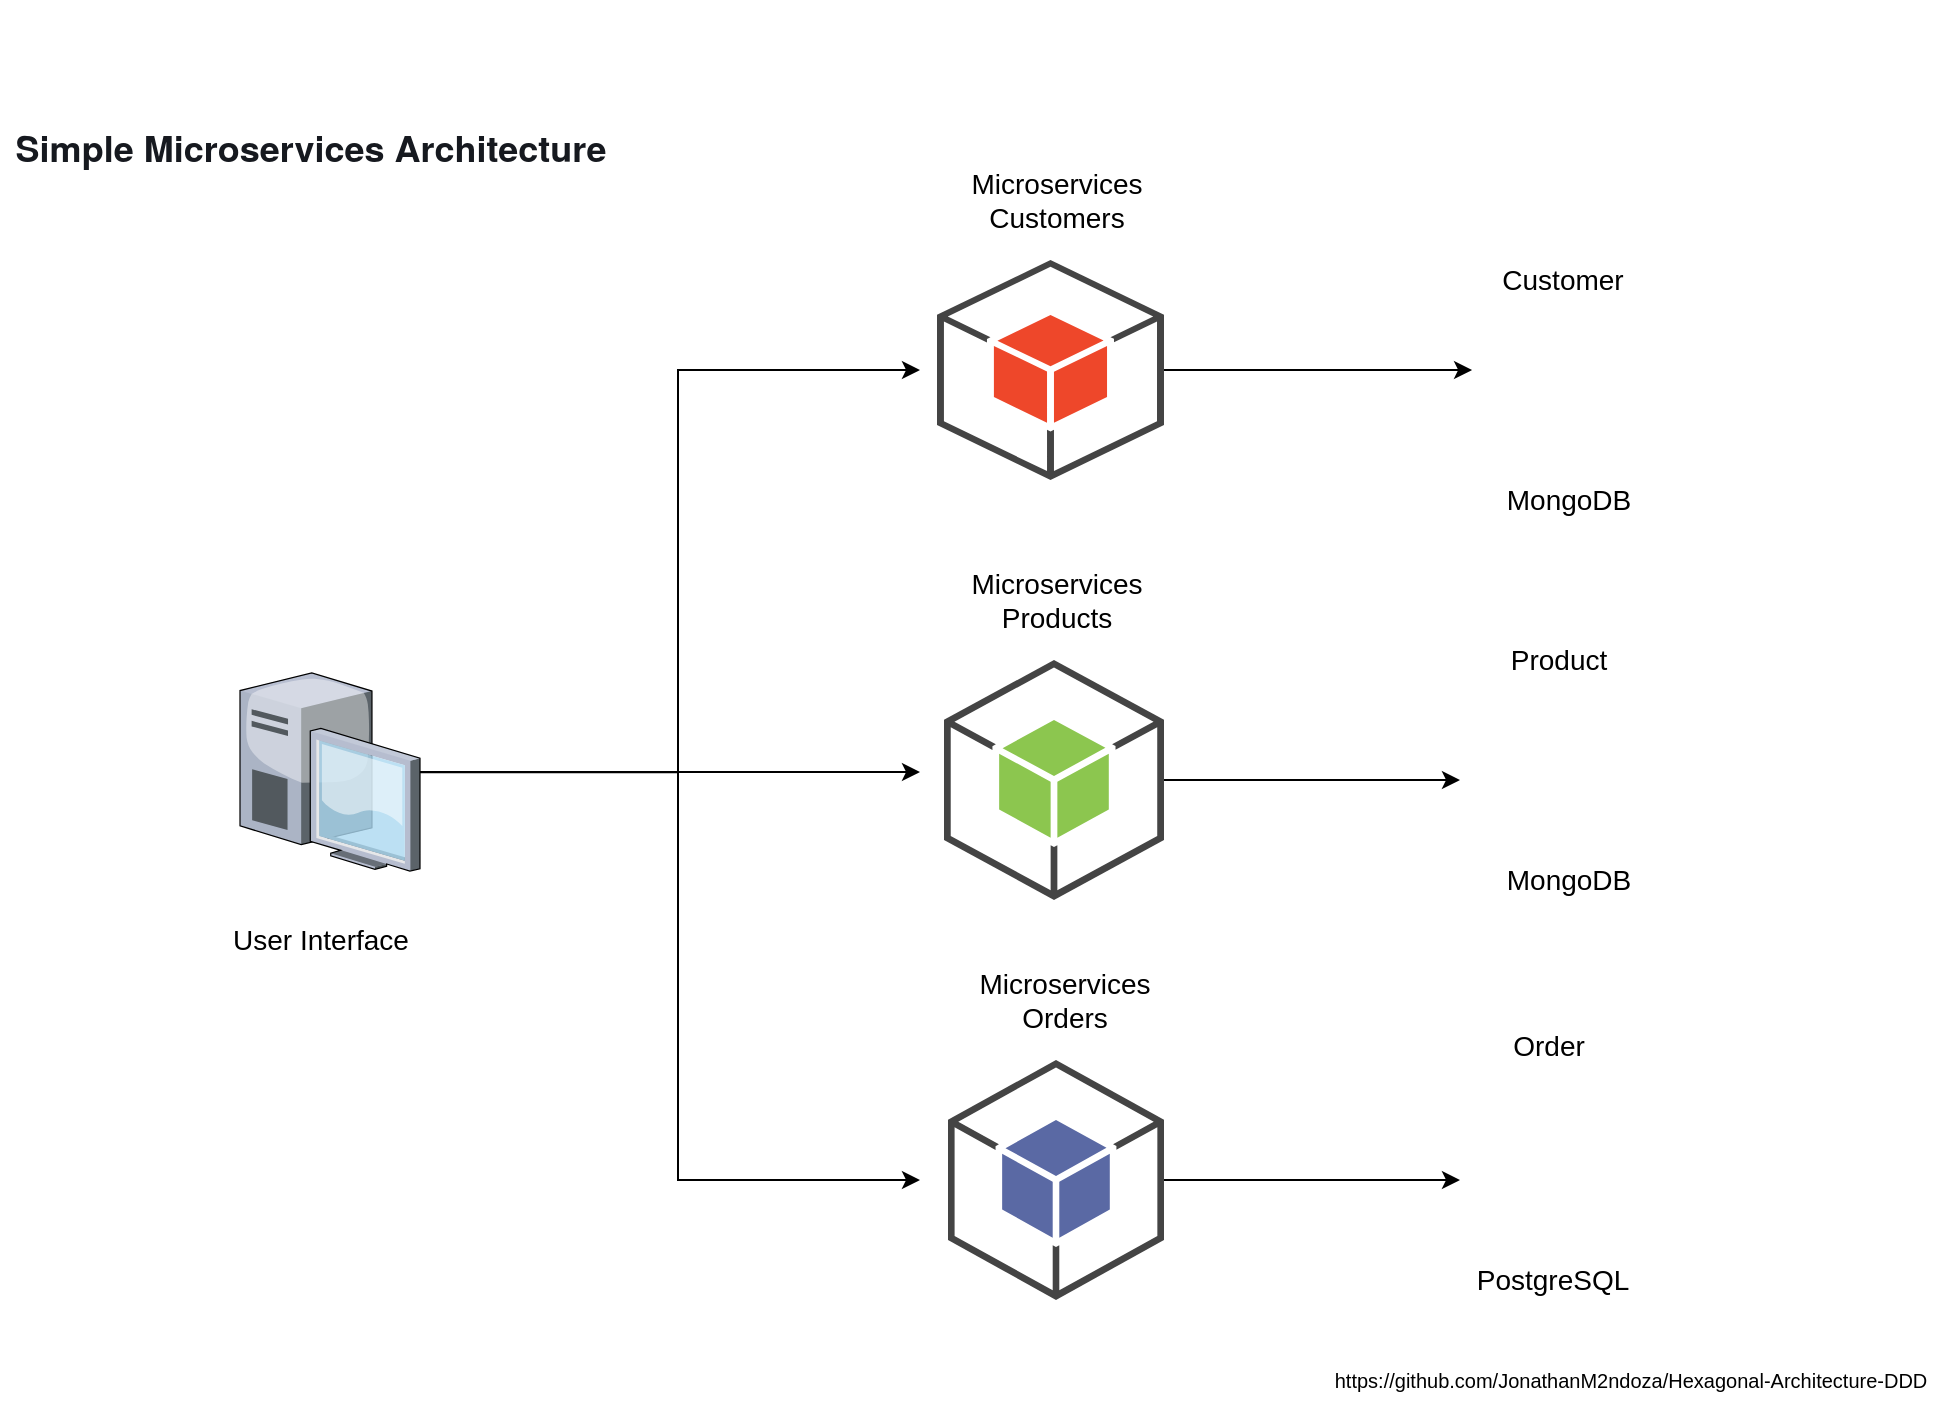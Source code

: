 <mxfile version="13.1.7" type="device"><diagram id="akhTHRsQhaFSMrooGJkA" name="Page-1"><mxGraphModel dx="801" dy="494" grid="1" gridSize="10" guides="1" tooltips="1" connect="1" arrows="1" fold="1" page="1" pageScale="1" pageWidth="1169" pageHeight="827" math="0" shadow="0"><root><mxCell id="0"/><mxCell id="1" parent="0"/><mxCell id="7JlQlnNLf2n6utYRbXzp-8" style="edgeStyle=orthogonalEdgeStyle;rounded=0;orthogonalLoop=1;jettySize=auto;html=1;" edge="1" parent="1" source="sV14-c_Tjut8fi-eppSr-8"><mxGeometry relative="1" as="geometry"><mxPoint x="530" y="205" as="targetPoint"/><Array as="points"><mxPoint x="409" y="406"/><mxPoint x="409" y="205"/></Array></mxGeometry></mxCell><mxCell id="7JlQlnNLf2n6utYRbXzp-9" style="edgeStyle=orthogonalEdgeStyle;rounded=0;orthogonalLoop=1;jettySize=auto;html=1;" edge="1" parent="1" source="sV14-c_Tjut8fi-eppSr-8"><mxGeometry relative="1" as="geometry"><mxPoint x="530" y="406" as="targetPoint"/><Array as="points"><mxPoint x="350" y="406"/><mxPoint x="350" y="406"/></Array></mxGeometry></mxCell><mxCell id="7JlQlnNLf2n6utYRbXzp-10" style="edgeStyle=orthogonalEdgeStyle;rounded=0;orthogonalLoop=1;jettySize=auto;html=1;" edge="1" parent="1"><mxGeometry relative="1" as="geometry"><mxPoint x="530" y="610" as="targetPoint"/><mxPoint x="279" y="406.1" as="sourcePoint"/><Array as="points"><mxPoint x="409" y="406"/><mxPoint x="409" y="610"/></Array></mxGeometry></mxCell><mxCell id="sV14-c_Tjut8fi-eppSr-8" value="" style="verticalLabelPosition=bottom;aspect=fixed;html=1;verticalAlign=top;strokeColor=none;align=center;outlineConnect=0;shape=mxgraph.citrix.desktop;" parent="1" vertex="1"><mxGeometry x="190" y="356.45" width="90" height="99.1" as="geometry"/></mxCell><mxCell id="sV14-c_Tjut8fi-eppSr-9" value="&lt;h1 class=&quot;topictitle&quot; id=&quot;simple-microservices-architecture-on-aws&quot; style=&quot;margin: 3rem 0px 1rem ; font-family: &amp;#34;amazon ember&amp;#34; , &amp;#34;helvetica neue&amp;#34; , &amp;#34;roboto&amp;#34; , &amp;#34;arial&amp;#34; , sans-serif ; color: rgb(22 , 25 , 31) ; padding: 0px ; line-height: 1.226em ; background-color: rgb(255 , 255 , 255)&quot;&gt;&lt;font style=&quot;font-size: 18px&quot;&gt;Simple Microservices Architecture&lt;/font&gt;&lt;/h1&gt;" style="text;html=1;resizable=0;autosize=1;align=center;verticalAlign=middle;points=[];fillColor=none;strokeColor=none;rounded=0;fontSize=15;" parent="1" vertex="1"><mxGeometry x="70" y="20" width="310" height="110" as="geometry"/></mxCell><mxCell id="sV14-c_Tjut8fi-eppSr-47" style="edgeStyle=orthogonalEdgeStyle;rounded=0;orthogonalLoop=1;jettySize=auto;html=1;entryX=-0.045;entryY=0.375;entryDx=0;entryDy=0;entryPerimeter=0;fontSize=15;" parent="1" source="sV14-c_Tjut8fi-eppSr-11" target="sV14-c_Tjut8fi-eppSr-20" edge="1"><mxGeometry relative="1" as="geometry"/></mxCell><mxCell id="sV14-c_Tjut8fi-eppSr-11" value="" style="outlineConnect=0;dashed=0;verticalLabelPosition=bottom;verticalAlign=top;align=center;html=1;shape=mxgraph.aws3.android;fillColor=#EE472A;gradientColor=none;" parent="1" vertex="1"><mxGeometry x="538.5" y="150" width="113.5" height="110" as="geometry"/></mxCell><mxCell id="sV14-c_Tjut8fi-eppSr-46" style="edgeStyle=orthogonalEdgeStyle;rounded=0;orthogonalLoop=1;jettySize=auto;html=1;fontSize=15;" parent="1" source="sV14-c_Tjut8fi-eppSr-13" edge="1"><mxGeometry relative="1" as="geometry"><mxPoint x="800" y="410" as="targetPoint"/></mxGeometry></mxCell><mxCell id="sV14-c_Tjut8fi-eppSr-13" value="" style="outlineConnect=0;dashed=0;verticalLabelPosition=bottom;verticalAlign=top;align=center;html=1;shape=mxgraph.aws3.android;fillColor=#8CC64F;gradientColor=none;" parent="1" vertex="1"><mxGeometry x="542" y="350" width="110" height="120" as="geometry"/></mxCell><mxCell id="sV14-c_Tjut8fi-eppSr-45" style="edgeStyle=orthogonalEdgeStyle;rounded=0;orthogonalLoop=1;jettySize=auto;html=1;fontSize=15;" parent="1" source="sV14-c_Tjut8fi-eppSr-14" edge="1"><mxGeometry relative="1" as="geometry"><mxPoint x="800" y="610" as="targetPoint"/></mxGeometry></mxCell><mxCell id="sV14-c_Tjut8fi-eppSr-14" value="" style="outlineConnect=0;dashed=0;verticalLabelPosition=bottom;verticalAlign=top;align=center;html=1;shape=mxgraph.aws3.android;fillColor=#5A69A4;gradientColor=none;" parent="1" vertex="1"><mxGeometry x="544" y="550" width="108" height="120" as="geometry"/></mxCell><mxCell id="sV14-c_Tjut8fi-eppSr-15" value="&lt;div style=&quot;text-align: left&quot;&gt;&lt;/div&gt;Microservices&lt;br&gt;Customers" style="text;html=1;resizable=0;autosize=1;align=center;verticalAlign=middle;points=[];fillColor=none;strokeColor=none;rounded=0;strokeWidth=3;fontSize=14;" parent="1" vertex="1"><mxGeometry x="548" y="100" width="100" height="40" as="geometry"/></mxCell><mxCell id="sV14-c_Tjut8fi-eppSr-16" value="Microservices&lt;br&gt;Products" style="text;html=1;resizable=0;autosize=1;align=center;verticalAlign=middle;points=[];fillColor=none;strokeColor=none;rounded=0;strokeWidth=3;fontSize=14;" parent="1" vertex="1"><mxGeometry x="548" y="300" width="100" height="40" as="geometry"/></mxCell><mxCell id="sV14-c_Tjut8fi-eppSr-17" value="Microservices&lt;br&gt;Orders" style="text;html=1;resizable=0;autosize=1;align=center;verticalAlign=middle;points=[];fillColor=none;strokeColor=none;rounded=0;strokeWidth=3;fontSize=14;" parent="1" vertex="1"><mxGeometry x="552" y="500" width="100" height="40" as="geometry"/></mxCell><mxCell id="sV14-c_Tjut8fi-eppSr-20" value="" style="shape=image;html=1;verticalAlign=top;verticalLabelPosition=bottom;labelBackgroundColor=#ffffff;imageAspect=0;aspect=fixed;image=https://cdn3.iconfinder.com/data/icons/linecons-free-vector-icons-pack/32/data-128.png;strokeWidth=3;fontSize=14;" parent="1" vertex="1"><mxGeometry x="810" y="172" width="88" height="88" as="geometry"/></mxCell><mxCell id="sV14-c_Tjut8fi-eppSr-21" value="Customer" style="text;html=1;resizable=0;autosize=1;align=center;verticalAlign=middle;points=[];fillColor=none;strokeColor=none;rounded=0;strokeWidth=3;fontSize=14;" parent="1" vertex="1"><mxGeometry x="811" y="150" width="80" height="20" as="geometry"/></mxCell><mxCell id="sV14-c_Tjut8fi-eppSr-22" value="" style="shape=image;html=1;verticalAlign=top;verticalLabelPosition=bottom;labelBackgroundColor=#ffffff;imageAspect=0;aspect=fixed;image=https://cdn3.iconfinder.com/data/icons/linecons-free-vector-icons-pack/32/data-128.png;strokeWidth=3;fontSize=14;" parent="1" vertex="1"><mxGeometry x="806" y="362" width="88" height="88" as="geometry"/></mxCell><mxCell id="sV14-c_Tjut8fi-eppSr-23" value="Product" style="text;html=1;resizable=0;autosize=1;align=center;verticalAlign=middle;points=[];fillColor=none;strokeColor=none;rounded=0;strokeWidth=3;fontSize=14;" parent="1" vertex="1"><mxGeometry x="819" y="340" width="60" height="20" as="geometry"/></mxCell><mxCell id="sV14-c_Tjut8fi-eppSr-24" value="" style="shape=image;html=1;verticalAlign=top;verticalLabelPosition=bottom;labelBackgroundColor=#ffffff;imageAspect=0;aspect=fixed;image=https://cdn3.iconfinder.com/data/icons/linecons-free-vector-icons-pack/32/data-128.png;strokeWidth=3;fontSize=14;" parent="1" vertex="1"><mxGeometry x="800" y="560" width="88" height="88" as="geometry"/></mxCell><mxCell id="sV14-c_Tjut8fi-eppSr-25" value="Order" style="text;html=1;resizable=0;autosize=1;align=center;verticalAlign=middle;points=[];fillColor=none;strokeColor=none;rounded=0;strokeWidth=3;fontSize=14;" parent="1" vertex="1"><mxGeometry x="819" y="533" width="50" height="20" as="geometry"/></mxCell><mxCell id="sV14-c_Tjut8fi-eppSr-48" value="User Interface" style="text;html=1;resizable=0;autosize=1;align=center;verticalAlign=middle;points=[];fillColor=none;strokeColor=none;rounded=0;strokeWidth=3;fontSize=14;" parent="1" vertex="1"><mxGeometry x="180" y="480" width="100" height="20" as="geometry"/></mxCell><mxCell id="pxJpRKOz8-PY_QIa1Z1S-7" value="&lt;span style=&quot;font-size: 10px;&quot;&gt;&lt;span style=&quot;font-size: 10px;&quot;&gt;https://github.com/JonathanM2ndoza/Hexagonal-Architecture-DDD&lt;/span&gt;&lt;/span&gt;" style="text;html=1;resizable=0;autosize=1;align=center;verticalAlign=middle;points=[];fillColor=none;strokeColor=none;rounded=0;fontSize=10;fontStyle=0" parent="1" vertex="1"><mxGeometry x="730" y="700" width="310" height="20" as="geometry"/></mxCell><mxCell id="7JlQlnNLf2n6utYRbXzp-1" value="MongoDB" style="text;html=1;resizable=0;autosize=1;align=center;verticalAlign=middle;points=[];fillColor=none;strokeColor=none;rounded=0;strokeWidth=3;fontSize=14;" vertex="1" parent="1"><mxGeometry x="814" y="260" width="80" height="20" as="geometry"/></mxCell><mxCell id="7JlQlnNLf2n6utYRbXzp-2" value="MongoDB" style="text;html=1;resizable=0;autosize=1;align=center;verticalAlign=middle;points=[];fillColor=none;strokeColor=none;rounded=0;strokeWidth=3;fontSize=14;" vertex="1" parent="1"><mxGeometry x="814" y="450" width="80" height="20" as="geometry"/></mxCell><mxCell id="7JlQlnNLf2n6utYRbXzp-3" value="PostgreSQL" style="text;html=1;resizable=0;autosize=1;align=center;verticalAlign=middle;points=[];fillColor=none;strokeColor=none;rounded=0;strokeWidth=3;fontSize=14;" vertex="1" parent="1"><mxGeometry x="801" y="650" width="90" height="20" as="geometry"/></mxCell></root></mxGraphModel></diagram></mxfile>